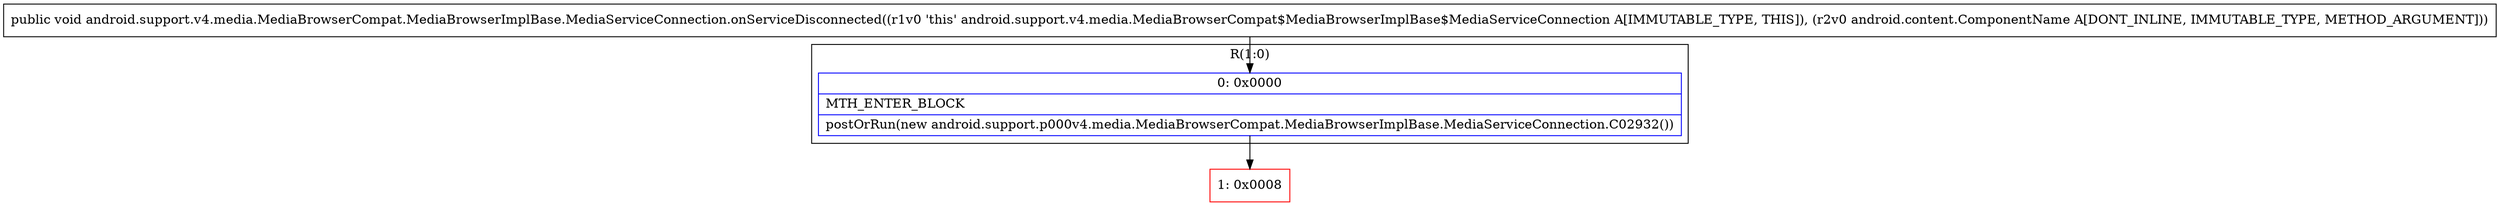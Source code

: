 digraph "CFG forandroid.support.v4.media.MediaBrowserCompat.MediaBrowserImplBase.MediaServiceConnection.onServiceDisconnected(Landroid\/content\/ComponentName;)V" {
subgraph cluster_Region_1723714403 {
label = "R(1:0)";
node [shape=record,color=blue];
Node_0 [shape=record,label="{0\:\ 0x0000|MTH_ENTER_BLOCK\l|postOrRun(new android.support.p000v4.media.MediaBrowserCompat.MediaBrowserImplBase.MediaServiceConnection.C02932())\l}"];
}
Node_1 [shape=record,color=red,label="{1\:\ 0x0008}"];
MethodNode[shape=record,label="{public void android.support.v4.media.MediaBrowserCompat.MediaBrowserImplBase.MediaServiceConnection.onServiceDisconnected((r1v0 'this' android.support.v4.media.MediaBrowserCompat$MediaBrowserImplBase$MediaServiceConnection A[IMMUTABLE_TYPE, THIS]), (r2v0 android.content.ComponentName A[DONT_INLINE, IMMUTABLE_TYPE, METHOD_ARGUMENT])) }"];
MethodNode -> Node_0;
Node_0 -> Node_1;
}

